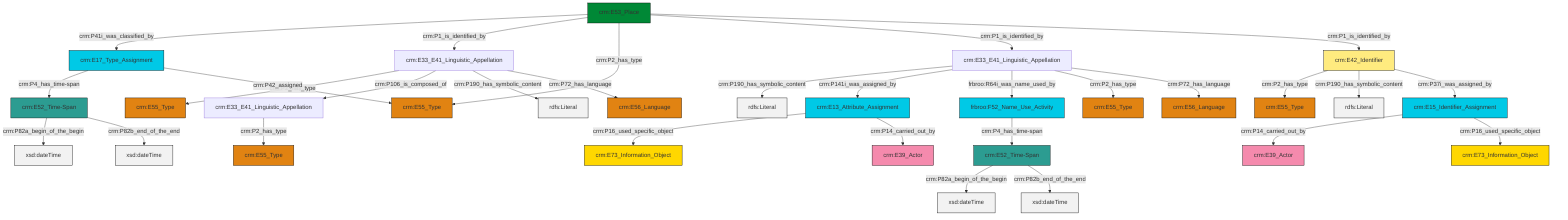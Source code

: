 graph TD
classDef Literal fill:#f2f2f2,stroke:#000000;
classDef CRM_Entity fill:#FFFFFF,stroke:#000000;
classDef Temporal_Entity fill:#00C9E6, stroke:#000000;
classDef Type fill:#E18312, stroke:#000000;
classDef Time-Span fill:#2C9C91, stroke:#000000;
classDef Appellation fill:#FFEB7F, stroke:#000000;
classDef Place fill:#008836, stroke:#000000;
classDef Persistent_Item fill:#B266B2, stroke:#000000;
classDef Conceptual_Object fill:#FFD700, stroke:#000000;
classDef Physical_Thing fill:#D2B48C, stroke:#000000;
classDef Actor fill:#f58aad, stroke:#000000;
classDef PC_Classes fill:#4ce600, stroke:#000000;
classDef Multi fill:#cccccc,stroke:#000000;

8["crm:E13_Attribute_Assignment"]:::Temporal_Entity -->|crm:P16_used_specific_object| 2["crm:E73_Information_Object"]:::Conceptual_Object
0["crm:E53_Place"]:::Place -->|crm:P41i_was_classified_by| 9["crm:E17_Type_Assignment"]:::Temporal_Entity
10["crm:E42_Identifier"]:::Appellation -->|crm:P2_has_type| 11["crm:E55_Type"]:::Type
9["crm:E17_Type_Assignment"]:::Temporal_Entity -->|crm:P4_has_time-span| 16["crm:E52_Time-Span"]:::Time-Span
19["crm:E33_E41_Linguistic_Appellation"]:::Default -->|crm:P2_has_type| 20["crm:E55_Type"]:::Type
24["crm:E33_E41_Linguistic_Appellation"]:::Default -->|crm:P190_has_symbolic_content| 25[rdfs:Literal]:::Literal
24["crm:E33_E41_Linguistic_Appellation"]:::Default -->|crm:P141i_was_assigned_by| 8["crm:E13_Attribute_Assignment"]:::Temporal_Entity
0["crm:E53_Place"]:::Place -->|crm:P1_is_identified_by| 19["crm:E33_E41_Linguistic_Appellation"]:::Default
28["crm:E15_Identifier_Assignment"]:::Temporal_Entity -->|crm:P14_carried_out_by| 29["crm:E39_Actor"]:::Actor
10["crm:E42_Identifier"]:::Appellation -->|crm:P190_has_symbolic_content| 31[rdfs:Literal]:::Literal
9["crm:E17_Type_Assignment"]:::Temporal_Entity -->|crm:P42_assigned| 32["crm:E55_Type"]:::Type
19["crm:E33_E41_Linguistic_Appellation"]:::Default -->|crm:P106_is_composed_of| 17["crm:E33_E41_Linguistic_Appellation"]:::Default
0["crm:E53_Place"]:::Place -->|crm:P2_has_type| 32["crm:E55_Type"]:::Type
16["crm:E52_Time-Span"]:::Time-Span -->|crm:P82a_begin_of_the_begin| 33[xsd:dateTime]:::Literal
24["crm:E33_E41_Linguistic_Appellation"]:::Default -->|frbroo:R64i_was_name_used_by| 36["frbroo:F52_Name_Use_Activity"]:::Temporal_Entity
24["crm:E33_E41_Linguistic_Appellation"]:::Default -->|crm:P2_has_type| 14["crm:E55_Type"]:::Type
17["crm:E33_E41_Linguistic_Appellation"]:::Default -->|crm:P2_has_type| 21["crm:E55_Type"]:::Type
12["crm:E52_Time-Span"]:::Time-Span -->|crm:P82a_begin_of_the_begin| 41[xsd:dateTime]:::Literal
36["frbroo:F52_Name_Use_Activity"]:::Temporal_Entity -->|crm:P4_has_time-span| 12["crm:E52_Time-Span"]:::Time-Span
0["crm:E53_Place"]:::Place -->|crm:P1_is_identified_by| 24["crm:E33_E41_Linguistic_Appellation"]:::Default
24["crm:E33_E41_Linguistic_Appellation"]:::Default -->|crm:P72_has_language| 39["crm:E56_Language"]:::Type
19["crm:E33_E41_Linguistic_Appellation"]:::Default -->|crm:P190_has_symbolic_content| 43[rdfs:Literal]:::Literal
12["crm:E52_Time-Span"]:::Time-Span -->|crm:P82b_end_of_the_end| 44[xsd:dateTime]:::Literal
8["crm:E13_Attribute_Assignment"]:::Temporal_Entity -->|crm:P14_carried_out_by| 47["crm:E39_Actor"]:::Actor
10["crm:E42_Identifier"]:::Appellation -->|crm:P37i_was_assigned_by| 28["crm:E15_Identifier_Assignment"]:::Temporal_Entity
19["crm:E33_E41_Linguistic_Appellation"]:::Default -->|crm:P72_has_language| 6["crm:E56_Language"]:::Type
0["crm:E53_Place"]:::Place -->|crm:P1_is_identified_by| 10["crm:E42_Identifier"]:::Appellation
16["crm:E52_Time-Span"]:::Time-Span -->|crm:P82b_end_of_the_end| 50[xsd:dateTime]:::Literal
28["crm:E15_Identifier_Assignment"]:::Temporal_Entity -->|crm:P16_used_specific_object| 4["crm:E73_Information_Object"]:::Conceptual_Object